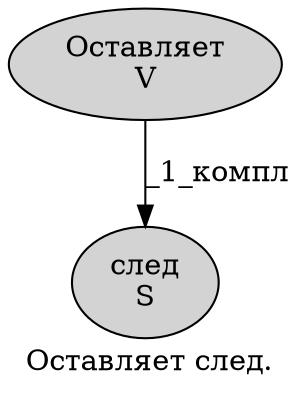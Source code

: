 digraph SENTENCE_1298 {
	graph [label="Оставляет след."]
	node [style=filled]
		0 [label="Оставляет
V" color="" fillcolor=lightgray penwidth=1 shape=ellipse]
		1 [label="след
S" color="" fillcolor=lightgray penwidth=1 shape=ellipse]
			0 -> 1 [label="_1_компл"]
}